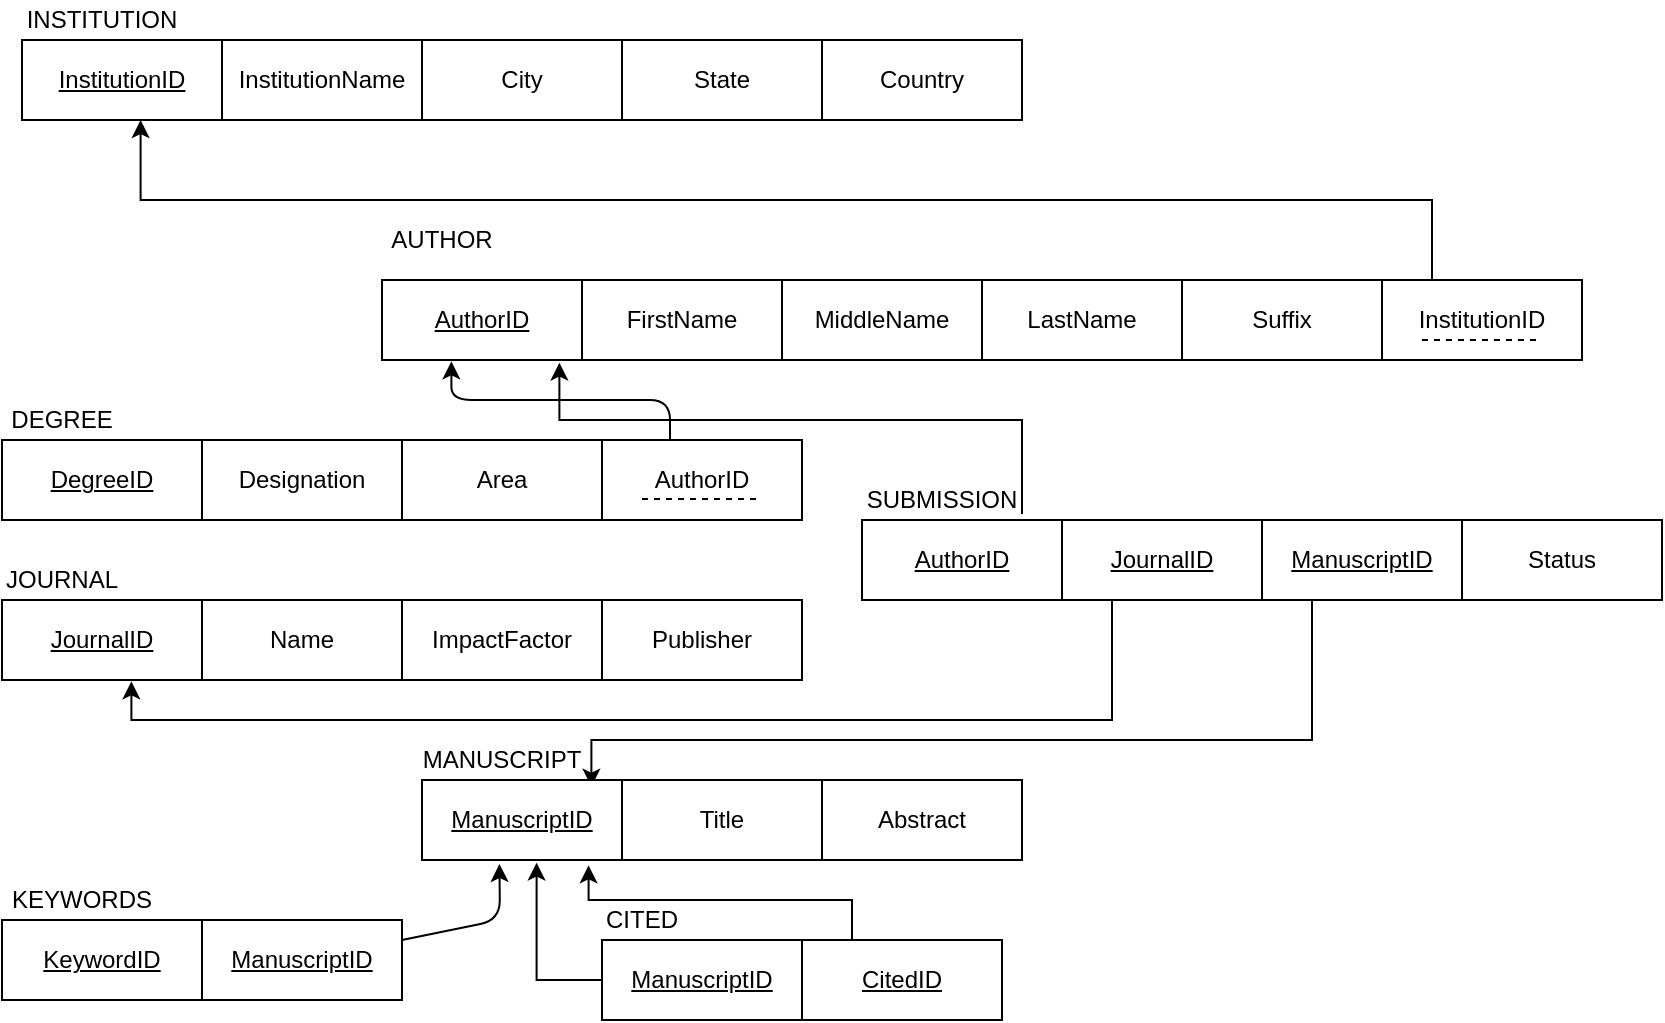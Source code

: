 <mxfile version="13.7.3" type="github" pages="2">
  <diagram id="qCLJVWryqEEGKHpFCJ7C" name="Question 1">
    <mxGraphModel dx="782" dy="2123" grid="1" gridSize="10" guides="1" tooltips="1" connect="1" arrows="1" fold="1" page="1" pageScale="1" pageWidth="1169" pageHeight="1654" math="0" shadow="0">
      <root>
        <mxCell id="0" />
        <mxCell id="1" parent="0" />
        <mxCell id="Niaoh7EN05NP2qqHVQKm-2" value="AUTHOR" style="text;html=1;strokeColor=none;fillColor=none;align=center;verticalAlign=middle;whiteSpace=wrap;rounded=0;" vertex="1" parent="1">
          <mxGeometry x="240" y="10" width="40" height="20" as="geometry" />
        </mxCell>
        <mxCell id="Niaoh7EN05NP2qqHVQKm-4" value="MiddleName" style="whiteSpace=wrap;html=1;align=center;" vertex="1" parent="1">
          <mxGeometry x="430" y="40" width="100" height="40" as="geometry" />
        </mxCell>
        <mxCell id="Niaoh7EN05NP2qqHVQKm-5" value="LastName" style="whiteSpace=wrap;html=1;align=center;" vertex="1" parent="1">
          <mxGeometry x="530" y="40" width="100" height="40" as="geometry" />
        </mxCell>
        <mxCell id="Niaoh7EN05NP2qqHVQKm-6" value="Suffix" style="whiteSpace=wrap;html=1;align=center;" vertex="1" parent="1">
          <mxGeometry x="630" y="40" width="100" height="40" as="geometry" />
        </mxCell>
        <mxCell id="Niaoh7EN05NP2qqHVQKm-7" value="&lt;u&gt;DegreeID&lt;/u&gt;" style="whiteSpace=wrap;html=1;align=center;" vertex="1" parent="1">
          <mxGeometry x="40" y="120" width="100" height="40" as="geometry" />
        </mxCell>
        <mxCell id="Niaoh7EN05NP2qqHVQKm-8" value="Designation" style="whiteSpace=wrap;html=1;align=center;" vertex="1" parent="1">
          <mxGeometry x="140" y="120" width="100" height="40" as="geometry" />
        </mxCell>
        <mxCell id="Niaoh7EN05NP2qqHVQKm-9" value="Area" style="whiteSpace=wrap;html=1;align=center;" vertex="1" parent="1">
          <mxGeometry x="240" y="120" width="100" height="40" as="geometry" />
        </mxCell>
        <mxCell id="Niaoh7EN05NP2qqHVQKm-10" value="DEGREE" style="text;html=1;strokeColor=none;fillColor=none;align=center;verticalAlign=middle;whiteSpace=wrap;rounded=0;" vertex="1" parent="1">
          <mxGeometry x="50" y="100" width="40" height="20" as="geometry" />
        </mxCell>
        <mxCell id="Niaoh7EN05NP2qqHVQKm-13" value="" style="endArrow=none;dashed=1;html=1;" edge="1" parent="1">
          <mxGeometry width="50" height="50" relative="1" as="geometry">
            <mxPoint x="365" y="150" as="sourcePoint" />
            <mxPoint x="415" y="150" as="targetPoint" />
            <Array as="points">
              <mxPoint x="405" y="150" />
            </Array>
          </mxGeometry>
        </mxCell>
        <mxCell id="Niaoh7EN05NP2qqHVQKm-14" value="" style="endArrow=classic;html=1;exitX=0.34;exitY=0;exitDx=0;exitDy=0;exitPerimeter=0;edgeStyle=orthogonalEdgeStyle;entryX=0.347;entryY=1.017;entryDx=0;entryDy=0;entryPerimeter=0;" edge="1" parent="1" source="Niaoh7EN05NP2qqHVQKm-11" target="yUZkZNEOWzbPFKmJwJUj-7">
          <mxGeometry width="50" height="50" relative="1" as="geometry">
            <mxPoint x="380" y="270" as="sourcePoint" />
            <mxPoint x="63" y="80" as="targetPoint" />
            <Array as="points">
              <mxPoint x="374" y="100" />
              <mxPoint x="265" y="100" />
            </Array>
          </mxGeometry>
        </mxCell>
        <mxCell id="Niaoh7EN05NP2qqHVQKm-15" value="Publisher" style="whiteSpace=wrap;html=1;align=center;" vertex="1" parent="1">
          <mxGeometry x="340" y="200" width="100" height="40" as="geometry" />
        </mxCell>
        <mxCell id="Niaoh7EN05NP2qqHVQKm-16" value="ImpactFactor" style="whiteSpace=wrap;html=1;align=center;" vertex="1" parent="1">
          <mxGeometry x="240" y="200" width="100" height="40" as="geometry" />
        </mxCell>
        <mxCell id="Niaoh7EN05NP2qqHVQKm-17" value="Name" style="whiteSpace=wrap;html=1;align=center;" vertex="1" parent="1">
          <mxGeometry x="140" y="200" width="100" height="40" as="geometry" />
        </mxCell>
        <mxCell id="Niaoh7EN05NP2qqHVQKm-18" value="&lt;u&gt;JournalID&lt;/u&gt;" style="whiteSpace=wrap;html=1;align=center;" vertex="1" parent="1">
          <mxGeometry x="40" y="200" width="100" height="40" as="geometry" />
        </mxCell>
        <mxCell id="Niaoh7EN05NP2qqHVQKm-19" value="JOURNAL" style="text;html=1;strokeColor=none;fillColor=none;align=center;verticalAlign=middle;whiteSpace=wrap;rounded=0;" vertex="1" parent="1">
          <mxGeometry x="50" y="180" width="40" height="20" as="geometry" />
        </mxCell>
        <mxCell id="Niaoh7EN05NP2qqHVQKm-20" value="Abstract" style="whiteSpace=wrap;html=1;align=center;" vertex="1" parent="1">
          <mxGeometry x="450" y="290" width="100" height="40" as="geometry" />
        </mxCell>
        <mxCell id="Niaoh7EN05NP2qqHVQKm-21" value="Title" style="whiteSpace=wrap;html=1;align=center;" vertex="1" parent="1">
          <mxGeometry x="350" y="290" width="100" height="40" as="geometry" />
        </mxCell>
        <mxCell id="Niaoh7EN05NP2qqHVQKm-22" value="&lt;u&gt;ManuscriptID&lt;/u&gt;" style="whiteSpace=wrap;html=1;align=center;" vertex="1" parent="1">
          <mxGeometry x="250" y="290" width="100" height="40" as="geometry" />
        </mxCell>
        <mxCell id="Niaoh7EN05NP2qqHVQKm-23" value="MANUSCRIPT" style="text;html=1;strokeColor=none;fillColor=none;align=center;verticalAlign=middle;whiteSpace=wrap;rounded=0;" vertex="1" parent="1">
          <mxGeometry x="270" y="270" width="40" height="20" as="geometry" />
        </mxCell>
        <mxCell id="Niaoh7EN05NP2qqHVQKm-24" value="&lt;u&gt;ManuscriptID&lt;/u&gt;" style="whiteSpace=wrap;html=1;align=center;" vertex="1" parent="1">
          <mxGeometry x="140" y="360" width="100" height="40" as="geometry" />
        </mxCell>
        <mxCell id="Niaoh7EN05NP2qqHVQKm-25" value="&lt;u&gt;KeywordID&lt;/u&gt;" style="whiteSpace=wrap;html=1;align=center;" vertex="1" parent="1">
          <mxGeometry x="40" y="360" width="100" height="40" as="geometry" />
        </mxCell>
        <mxCell id="Niaoh7EN05NP2qqHVQKm-26" value="KEYWORDS" style="text;html=1;strokeColor=none;fillColor=none;align=center;verticalAlign=middle;whiteSpace=wrap;rounded=0;" vertex="1" parent="1">
          <mxGeometry x="60" y="340" width="40" height="20" as="geometry" />
        </mxCell>
        <mxCell id="Niaoh7EN05NP2qqHVQKm-28" value="Country" style="whiteSpace=wrap;html=1;align=center;" vertex="1" parent="1">
          <mxGeometry x="450" y="-80" width="100" height="40" as="geometry" />
        </mxCell>
        <mxCell id="Niaoh7EN05NP2qqHVQKm-29" value="State" style="whiteSpace=wrap;html=1;align=center;" vertex="1" parent="1">
          <mxGeometry x="350" y="-80" width="100" height="40" as="geometry" />
        </mxCell>
        <mxCell id="Niaoh7EN05NP2qqHVQKm-30" value="City" style="whiteSpace=wrap;html=1;align=center;" vertex="1" parent="1">
          <mxGeometry x="250" y="-80" width="100" height="40" as="geometry" />
        </mxCell>
        <mxCell id="Niaoh7EN05NP2qqHVQKm-31" value="InstitutionName" style="whiteSpace=wrap;html=1;align=center;" vertex="1" parent="1">
          <mxGeometry x="150" y="-80" width="100" height="40" as="geometry" />
        </mxCell>
        <mxCell id="Niaoh7EN05NP2qqHVQKm-32" value="&lt;u&gt;InstitutionID&lt;/u&gt;" style="whiteSpace=wrap;html=1;align=center;" vertex="1" parent="1">
          <mxGeometry x="50" y="-80" width="100" height="40" as="geometry" />
        </mxCell>
        <mxCell id="Niaoh7EN05NP2qqHVQKm-33" value="INSTITUTION" style="text;html=1;strokeColor=none;fillColor=none;align=center;verticalAlign=middle;whiteSpace=wrap;rounded=0;" vertex="1" parent="1">
          <mxGeometry x="70" y="-100" width="40" height="20" as="geometry" />
        </mxCell>
        <mxCell id="Niaoh7EN05NP2qqHVQKm-34" value="" style="endArrow=classic;html=1;exitX=1;exitY=0.25;exitDx=0;exitDy=0;entryX=0.387;entryY=1.05;entryDx=0;entryDy=0;entryPerimeter=0;" edge="1" parent="1" source="Niaoh7EN05NP2qqHVQKm-24" target="Niaoh7EN05NP2qqHVQKm-22">
          <mxGeometry width="50" height="50" relative="1" as="geometry">
            <mxPoint x="380" y="270" as="sourcePoint" />
            <mxPoint x="430" y="220" as="targetPoint" />
            <Array as="points">
              <mxPoint x="289" y="360" />
            </Array>
          </mxGeometry>
        </mxCell>
        <mxCell id="yUZkZNEOWzbPFKmJwJUj-17" style="edgeStyle=orthogonalEdgeStyle;rounded=0;orthogonalLoop=1;jettySize=auto;html=1;exitX=0;exitY=0.5;exitDx=0;exitDy=0;entryX=0.573;entryY=1.033;entryDx=0;entryDy=0;entryPerimeter=0;" edge="1" parent="1" source="Niaoh7EN05NP2qqHVQKm-37" target="yUZkZNEOWzbPFKmJwJUj-15">
          <mxGeometry relative="1" as="geometry" />
        </mxCell>
        <mxCell id="Niaoh7EN05NP2qqHVQKm-37" value="&lt;u&gt;ManuscriptID&lt;/u&gt;" style="whiteSpace=wrap;html=1;align=center;" vertex="1" parent="1">
          <mxGeometry x="340" y="370" width="100" height="40" as="geometry" />
        </mxCell>
        <mxCell id="yUZkZNEOWzbPFKmJwJUj-18" style="edgeStyle=orthogonalEdgeStyle;rounded=0;orthogonalLoop=1;jettySize=auto;html=1;exitX=0.25;exitY=0;exitDx=0;exitDy=0;entryX=0.833;entryY=1.067;entryDx=0;entryDy=0;entryPerimeter=0;" edge="1" parent="1" source="Niaoh7EN05NP2qqHVQKm-38" target="yUZkZNEOWzbPFKmJwJUj-15">
          <mxGeometry relative="1" as="geometry" />
        </mxCell>
        <mxCell id="Niaoh7EN05NP2qqHVQKm-38" value="&lt;u&gt;CitedID&lt;/u&gt;" style="whiteSpace=wrap;html=1;align=center;" vertex="1" parent="1">
          <mxGeometry x="440" y="370" width="100" height="40" as="geometry" />
        </mxCell>
        <mxCell id="yUZkZNEOWzbPFKmJwJUj-2" value="Status" style="whiteSpace=wrap;html=1;align=center;" vertex="1" parent="1">
          <mxGeometry x="770" y="160" width="100" height="40" as="geometry" />
        </mxCell>
        <mxCell id="yUZkZNEOWzbPFKmJwJUj-9" style="edgeStyle=orthogonalEdgeStyle;rounded=0;orthogonalLoop=1;jettySize=auto;html=1;entryX=0.887;entryY=1.033;entryDx=0;entryDy=0;entryPerimeter=0;" edge="1" parent="1" target="yUZkZNEOWzbPFKmJwJUj-7">
          <mxGeometry relative="1" as="geometry">
            <mxPoint x="550" y="157" as="sourcePoint" />
            <Array as="points">
              <mxPoint x="550" y="157" />
              <mxPoint x="550" y="110" />
              <mxPoint x="319" y="110" />
            </Array>
          </mxGeometry>
        </mxCell>
        <mxCell id="yUZkZNEOWzbPFKmJwJUj-3" value="&lt;u&gt;AuthorID&lt;/u&gt;" style="whiteSpace=wrap;html=1;align=center;" vertex="1" parent="1">
          <mxGeometry x="470" y="160" width="100" height="40" as="geometry" />
        </mxCell>
        <mxCell id="yUZkZNEOWzbPFKmJwJUj-14" style="edgeStyle=orthogonalEdgeStyle;rounded=0;orthogonalLoop=1;jettySize=auto;html=1;exitX=0.25;exitY=1;exitDx=0;exitDy=0;entryX=0.847;entryY=0.083;entryDx=0;entryDy=0;entryPerimeter=0;" edge="1" parent="1" source="yUZkZNEOWzbPFKmJwJUj-4" target="Niaoh7EN05NP2qqHVQKm-22">
          <mxGeometry relative="1" as="geometry">
            <Array as="points">
              <mxPoint x="695" y="270" />
              <mxPoint x="335" y="270" />
            </Array>
          </mxGeometry>
        </mxCell>
        <mxCell id="yUZkZNEOWzbPFKmJwJUj-4" value="&lt;u&gt;ManuscriptID&lt;/u&gt;" style="whiteSpace=wrap;html=1;align=center;" vertex="1" parent="1">
          <mxGeometry x="670" y="160" width="100" height="40" as="geometry" />
        </mxCell>
        <mxCell id="yUZkZNEOWzbPFKmJwJUj-10" style="edgeStyle=orthogonalEdgeStyle;rounded=0;orthogonalLoop=1;jettySize=auto;html=1;exitX=0.25;exitY=1;exitDx=0;exitDy=0;entryX=0.647;entryY=1.017;entryDx=0;entryDy=0;entryPerimeter=0;" edge="1" parent="1" source="yUZkZNEOWzbPFKmJwJUj-5" target="Niaoh7EN05NP2qqHVQKm-18">
          <mxGeometry relative="1" as="geometry" />
        </mxCell>
        <mxCell id="yUZkZNEOWzbPFKmJwJUj-5" value="&lt;u&gt;JournalID&lt;/u&gt;" style="whiteSpace=wrap;html=1;align=center;" vertex="1" parent="1">
          <mxGeometry x="570" y="160" width="100" height="40" as="geometry" />
        </mxCell>
        <mxCell id="yUZkZNEOWzbPFKmJwJUj-6" value="SUBMISSION" style="text;html=1;strokeColor=none;fillColor=none;align=center;verticalAlign=middle;whiteSpace=wrap;rounded=0;" vertex="1" parent="1">
          <mxGeometry x="490" y="140" width="40" height="20" as="geometry" />
        </mxCell>
        <mxCell id="yUZkZNEOWzbPFKmJwJUj-7" value="&lt;u&gt;AuthorID&lt;/u&gt;" style="whiteSpace=wrap;html=1;align=center;" vertex="1" parent="1">
          <mxGeometry x="230" y="40" width="100" height="40" as="geometry" />
        </mxCell>
        <mxCell id="yUZkZNEOWzbPFKmJwJUj-8" value="FirstName" style="whiteSpace=wrap;html=1;align=center;" vertex="1" parent="1">
          <mxGeometry x="330" y="40" width="100" height="40" as="geometry" />
        </mxCell>
        <mxCell id="yUZkZNEOWzbPFKmJwJUj-13" value="CITED" style="text;html=1;strokeColor=none;fillColor=none;align=center;verticalAlign=middle;whiteSpace=wrap;rounded=0;" vertex="1" parent="1">
          <mxGeometry x="340" y="350" width="40" height="20" as="geometry" />
        </mxCell>
        <mxCell id="yUZkZNEOWzbPFKmJwJUj-15" value="&lt;u&gt;ManuscriptID&lt;/u&gt;" style="whiteSpace=wrap;html=1;align=center;" vertex="1" parent="1">
          <mxGeometry x="250" y="290" width="100" height="40" as="geometry" />
        </mxCell>
        <mxCell id="yUZkZNEOWzbPFKmJwJUj-25" style="edgeStyle=orthogonalEdgeStyle;rounded=0;orthogonalLoop=1;jettySize=auto;html=1;exitX=0.25;exitY=0;exitDx=0;exitDy=0;entryX=0.593;entryY=1;entryDx=0;entryDy=0;entryPerimeter=0;" edge="1" parent="1" source="yUZkZNEOWzbPFKmJwJUj-19" target="Niaoh7EN05NP2qqHVQKm-32">
          <mxGeometry relative="1" as="geometry" />
        </mxCell>
        <mxCell id="yUZkZNEOWzbPFKmJwJUj-19" value="InstitutionID" style="whiteSpace=wrap;html=1;align=center;" vertex="1" parent="1">
          <mxGeometry x="730" y="40" width="100" height="40" as="geometry" />
        </mxCell>
        <mxCell id="Niaoh7EN05NP2qqHVQKm-11" value="AuthorID" style="whiteSpace=wrap;html=1;align=center;" vertex="1" parent="1">
          <mxGeometry x="340" y="120" width="100" height="40" as="geometry" />
        </mxCell>
        <mxCell id="yUZkZNEOWzbPFKmJwJUj-23" value="" style="endArrow=none;dashed=1;html=1;" edge="1" parent="1">
          <mxGeometry width="50" height="50" relative="1" as="geometry">
            <mxPoint x="360" y="149.5" as="sourcePoint" />
            <mxPoint x="420" y="149.5" as="targetPoint" />
          </mxGeometry>
        </mxCell>
        <mxCell id="yUZkZNEOWzbPFKmJwJUj-24" value="" style="endArrow=none;dashed=1;html=1;" edge="1" parent="1">
          <mxGeometry width="50" height="50" relative="1" as="geometry">
            <mxPoint x="750" y="70" as="sourcePoint" />
            <mxPoint x="810" y="70" as="targetPoint" />
          </mxGeometry>
        </mxCell>
      </root>
    </mxGraphModel>
  </diagram>
  <diagram id="QIUoMVWU2SzlulFazWv2" name="Page-2">
    <mxGraphModel dx="782" dy="469" grid="1" gridSize="10" guides="1" tooltips="1" connect="1" arrows="1" fold="1" page="1" pageScale="1" pageWidth="827" pageHeight="1169" math="0" shadow="0">
      <root>
        <mxCell id="mBXOews9NMIEDCfOcsNP-0" />
        <mxCell id="mBXOews9NMIEDCfOcsNP-1" parent="mBXOews9NMIEDCfOcsNP-0" />
      </root>
    </mxGraphModel>
  </diagram>
</mxfile>
